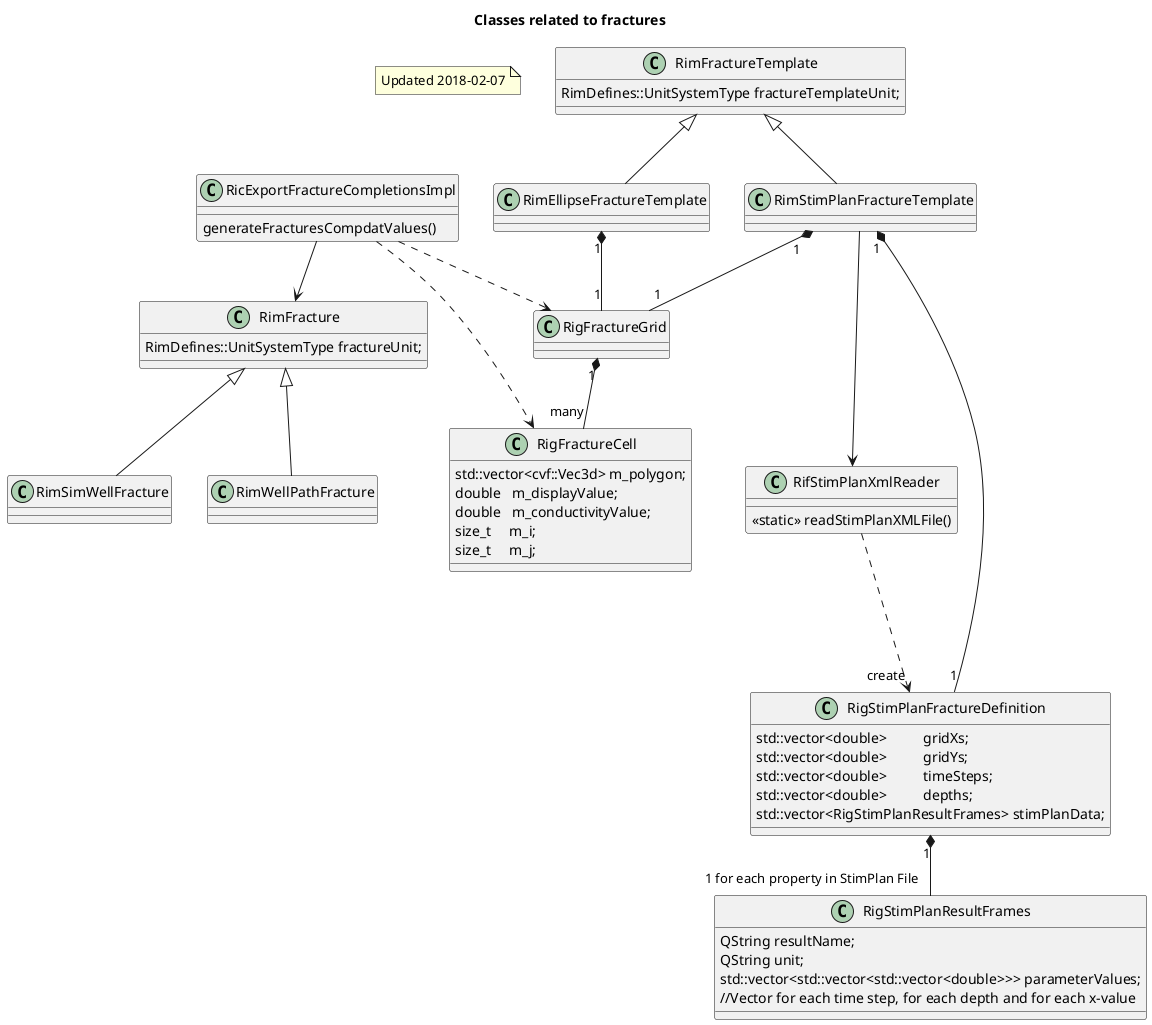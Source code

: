 @startuml

Title Classes related to fractures

note as N1
 Updated 2018-02-07
end note

class RimFracture {
RimDefines::UnitSystemType fractureUnit;
}

class RimSimWellFracture {
}
class RimWellPathFracture {
}


RimFracture <|-- RimSimWellFracture
RimFracture <|-- RimWellPathFracture


class RimFractureTemplate {
RimDefines::UnitSystemType fractureTemplateUnit;
}

class RimEllipseFractureTemplate {
}
class RimStimPlanFractureTemplate {
}

class RifStimPlanXmlReader {
	<<static>> readStimPlanXMLFile()
}

RimFractureTemplate <|-- RimEllipseFractureTemplate
RimFractureTemplate <|-- RimStimPlanFractureTemplate

class RigStimPlanFractureDefinition{
    std::vector<double>          gridXs;
    std::vector<double>          gridYs;
    std::vector<double>          timeSteps;
    std::vector<double>          depths;
    std::vector<RigStimPlanResultFrames> stimPlanData;

}

class RigFractureCell{
    std::vector<cvf::Vec3d> m_polygon;
    double   m_displayValue;
    double   m_conductivityValue;
    size_t     m_i;
    size_t     m_j;


}

class RigFractureGrid{
}


RimStimPlanFractureTemplate "1" *-- "1" RigStimPlanFractureDefinition
RimStimPlanFractureTemplate "1" *-- "1" RigFractureGrid
RimEllipseFractureTemplate "1" *-- "1" RigFractureGrid
RigFractureGrid "1" *-- "many" RigFractureCell

class RigStimPlanResultFrames{
    QString resultName;
    QString unit;
    std::vector<std::vector<std::vector<double>>> parameterValues;
    //Vector for each time step, for each depth and for each x-value

}

RigStimPlanFractureDefinition "1" *-- "1 for each property in StimPlan File" RigStimPlanResultFrames

RicExportFractureCompletionsImpl --> RimFracture 
RicExportFractureCompletionsImpl ..> RigFractureGrid
RicExportFractureCompletionsImpl ..> RigFractureCell


class RicExportFractureCompletionsImpl{
generateFracturesCompdatValues()
}

RimStimPlanFractureTemplate ---> RifStimPlanXmlReader
RifStimPlanXmlReader ...> "create" RigStimPlanFractureDefinition

@enduml
